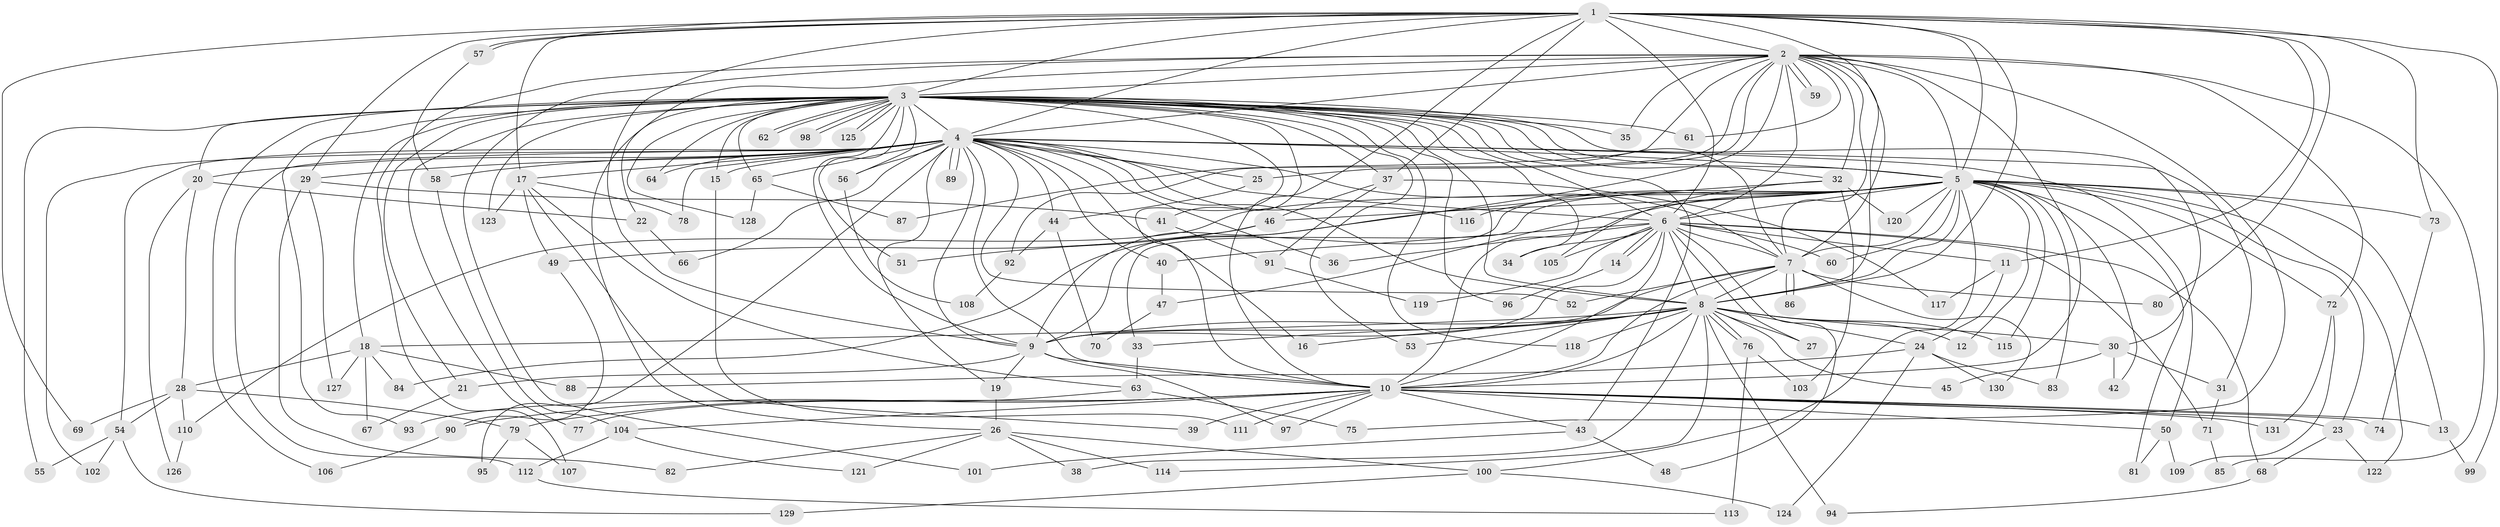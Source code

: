 // Generated by graph-tools (version 1.1) at 2025/45/03/09/25 04:45:34]
// undirected, 131 vertices, 287 edges
graph export_dot {
graph [start="1"]
  node [color=gray90,style=filled];
  1;
  2;
  3;
  4;
  5;
  6;
  7;
  8;
  9;
  10;
  11;
  12;
  13;
  14;
  15;
  16;
  17;
  18;
  19;
  20;
  21;
  22;
  23;
  24;
  25;
  26;
  27;
  28;
  29;
  30;
  31;
  32;
  33;
  34;
  35;
  36;
  37;
  38;
  39;
  40;
  41;
  42;
  43;
  44;
  45;
  46;
  47;
  48;
  49;
  50;
  51;
  52;
  53;
  54;
  55;
  56;
  57;
  58;
  59;
  60;
  61;
  62;
  63;
  64;
  65;
  66;
  67;
  68;
  69;
  70;
  71;
  72;
  73;
  74;
  75;
  76;
  77;
  78;
  79;
  80;
  81;
  82;
  83;
  84;
  85;
  86;
  87;
  88;
  89;
  90;
  91;
  92;
  93;
  94;
  95;
  96;
  97;
  98;
  99;
  100;
  101;
  102;
  103;
  104;
  105;
  106;
  107;
  108;
  109;
  110;
  111;
  112;
  113;
  114;
  115;
  116;
  117;
  118;
  119;
  120;
  121;
  122;
  123;
  124;
  125;
  126;
  127;
  128;
  129;
  130;
  131;
  1 -- 2;
  1 -- 3;
  1 -- 4;
  1 -- 5;
  1 -- 6;
  1 -- 7;
  1 -- 8;
  1 -- 9;
  1 -- 10;
  1 -- 11;
  1 -- 17;
  1 -- 29;
  1 -- 37;
  1 -- 57;
  1 -- 57;
  1 -- 69;
  1 -- 73;
  1 -- 80;
  1 -- 99;
  2 -- 3;
  2 -- 4;
  2 -- 5;
  2 -- 6;
  2 -- 7;
  2 -- 8;
  2 -- 9;
  2 -- 10;
  2 -- 22;
  2 -- 25;
  2 -- 32;
  2 -- 35;
  2 -- 59;
  2 -- 59;
  2 -- 61;
  2 -- 72;
  2 -- 75;
  2 -- 85;
  2 -- 87;
  2 -- 92;
  2 -- 101;
  2 -- 107;
  3 -- 4;
  3 -- 5;
  3 -- 6;
  3 -- 7;
  3 -- 8;
  3 -- 9;
  3 -- 10;
  3 -- 15;
  3 -- 18;
  3 -- 20;
  3 -- 21;
  3 -- 26;
  3 -- 30;
  3 -- 32;
  3 -- 34;
  3 -- 35;
  3 -- 37;
  3 -- 41;
  3 -- 43;
  3 -- 51;
  3 -- 53;
  3 -- 55;
  3 -- 56;
  3 -- 61;
  3 -- 62;
  3 -- 62;
  3 -- 64;
  3 -- 65;
  3 -- 77;
  3 -- 93;
  3 -- 96;
  3 -- 98;
  3 -- 98;
  3 -- 106;
  3 -- 118;
  3 -- 123;
  3 -- 125;
  3 -- 125;
  3 -- 128;
  4 -- 5;
  4 -- 6;
  4 -- 7;
  4 -- 8;
  4 -- 9;
  4 -- 10;
  4 -- 15;
  4 -- 16;
  4 -- 17;
  4 -- 19;
  4 -- 20;
  4 -- 25;
  4 -- 29;
  4 -- 31;
  4 -- 36;
  4 -- 40;
  4 -- 44;
  4 -- 50;
  4 -- 52;
  4 -- 54;
  4 -- 56;
  4 -- 58;
  4 -- 64;
  4 -- 65;
  4 -- 66;
  4 -- 78;
  4 -- 89;
  4 -- 89;
  4 -- 95;
  4 -- 102;
  4 -- 112;
  4 -- 116;
  5 -- 6;
  5 -- 7;
  5 -- 8;
  5 -- 9;
  5 -- 10;
  5 -- 12;
  5 -- 13;
  5 -- 23;
  5 -- 33;
  5 -- 42;
  5 -- 46;
  5 -- 47;
  5 -- 60;
  5 -- 72;
  5 -- 73;
  5 -- 81;
  5 -- 83;
  5 -- 100;
  5 -- 110;
  5 -- 115;
  5 -- 116;
  5 -- 120;
  5 -- 122;
  6 -- 7;
  6 -- 8;
  6 -- 9;
  6 -- 10;
  6 -- 11;
  6 -- 14;
  6 -- 14;
  6 -- 27;
  6 -- 34;
  6 -- 36;
  6 -- 40;
  6 -- 48;
  6 -- 60;
  6 -- 68;
  6 -- 71;
  6 -- 105;
  6 -- 119;
  7 -- 8;
  7 -- 9;
  7 -- 10;
  7 -- 52;
  7 -- 80;
  7 -- 86;
  7 -- 86;
  7 -- 130;
  8 -- 9;
  8 -- 10;
  8 -- 12;
  8 -- 16;
  8 -- 18;
  8 -- 24;
  8 -- 27;
  8 -- 30;
  8 -- 33;
  8 -- 38;
  8 -- 45;
  8 -- 53;
  8 -- 76;
  8 -- 76;
  8 -- 94;
  8 -- 114;
  8 -- 115;
  8 -- 118;
  9 -- 10;
  9 -- 19;
  9 -- 21;
  9 -- 97;
  10 -- 13;
  10 -- 23;
  10 -- 39;
  10 -- 43;
  10 -- 50;
  10 -- 74;
  10 -- 77;
  10 -- 79;
  10 -- 90;
  10 -- 97;
  10 -- 104;
  10 -- 111;
  10 -- 131;
  11 -- 24;
  11 -- 117;
  13 -- 99;
  14 -- 96;
  15 -- 111;
  17 -- 39;
  17 -- 49;
  17 -- 63;
  17 -- 78;
  17 -- 123;
  18 -- 28;
  18 -- 67;
  18 -- 84;
  18 -- 88;
  18 -- 127;
  19 -- 26;
  20 -- 22;
  20 -- 28;
  20 -- 126;
  21 -- 67;
  22 -- 66;
  23 -- 68;
  23 -- 122;
  24 -- 83;
  24 -- 88;
  24 -- 124;
  24 -- 130;
  25 -- 44;
  26 -- 38;
  26 -- 82;
  26 -- 100;
  26 -- 114;
  26 -- 121;
  28 -- 54;
  28 -- 69;
  28 -- 79;
  28 -- 110;
  29 -- 41;
  29 -- 82;
  29 -- 127;
  30 -- 31;
  30 -- 42;
  30 -- 45;
  31 -- 71;
  32 -- 84;
  32 -- 103;
  32 -- 105;
  32 -- 120;
  33 -- 63;
  37 -- 46;
  37 -- 91;
  37 -- 117;
  40 -- 47;
  41 -- 91;
  43 -- 48;
  43 -- 101;
  44 -- 70;
  44 -- 92;
  46 -- 49;
  46 -- 51;
  47 -- 70;
  49 -- 90;
  50 -- 81;
  50 -- 109;
  54 -- 55;
  54 -- 102;
  54 -- 129;
  56 -- 108;
  57 -- 58;
  58 -- 104;
  63 -- 75;
  63 -- 93;
  65 -- 87;
  65 -- 128;
  68 -- 94;
  71 -- 85;
  72 -- 109;
  72 -- 131;
  73 -- 74;
  76 -- 103;
  76 -- 113;
  79 -- 95;
  79 -- 107;
  90 -- 106;
  91 -- 119;
  92 -- 108;
  100 -- 124;
  100 -- 129;
  104 -- 112;
  104 -- 121;
  110 -- 126;
  112 -- 113;
}
